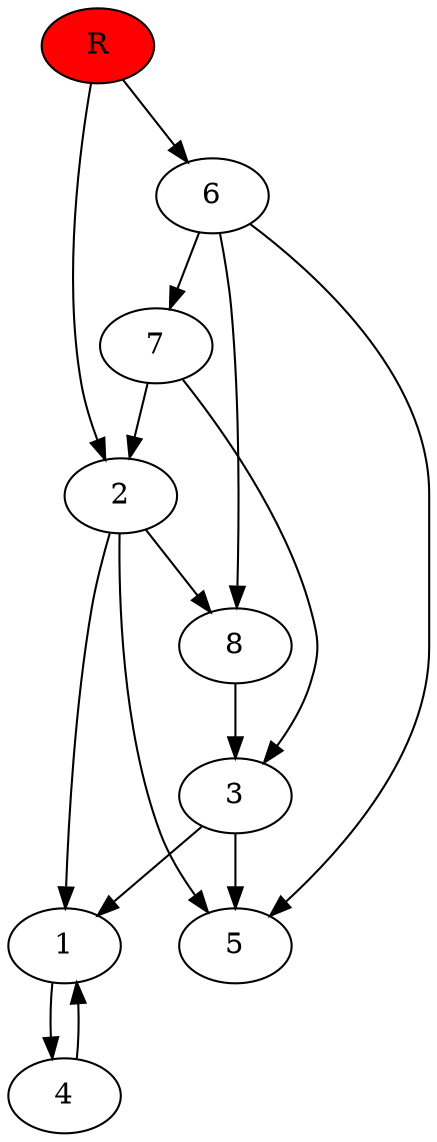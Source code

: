 digraph prb5246 {
	1
	2
	3
	4
	5
	6
	7
	8
	R [fillcolor="#ff0000" style=filled]
	1 -> 4
	2 -> 1
	2 -> 5
	2 -> 8
	3 -> 1
	3 -> 5
	4 -> 1
	6 -> 5
	6 -> 7
	6 -> 8
	7 -> 2
	7 -> 3
	8 -> 3
	R -> 2
	R -> 6
}
